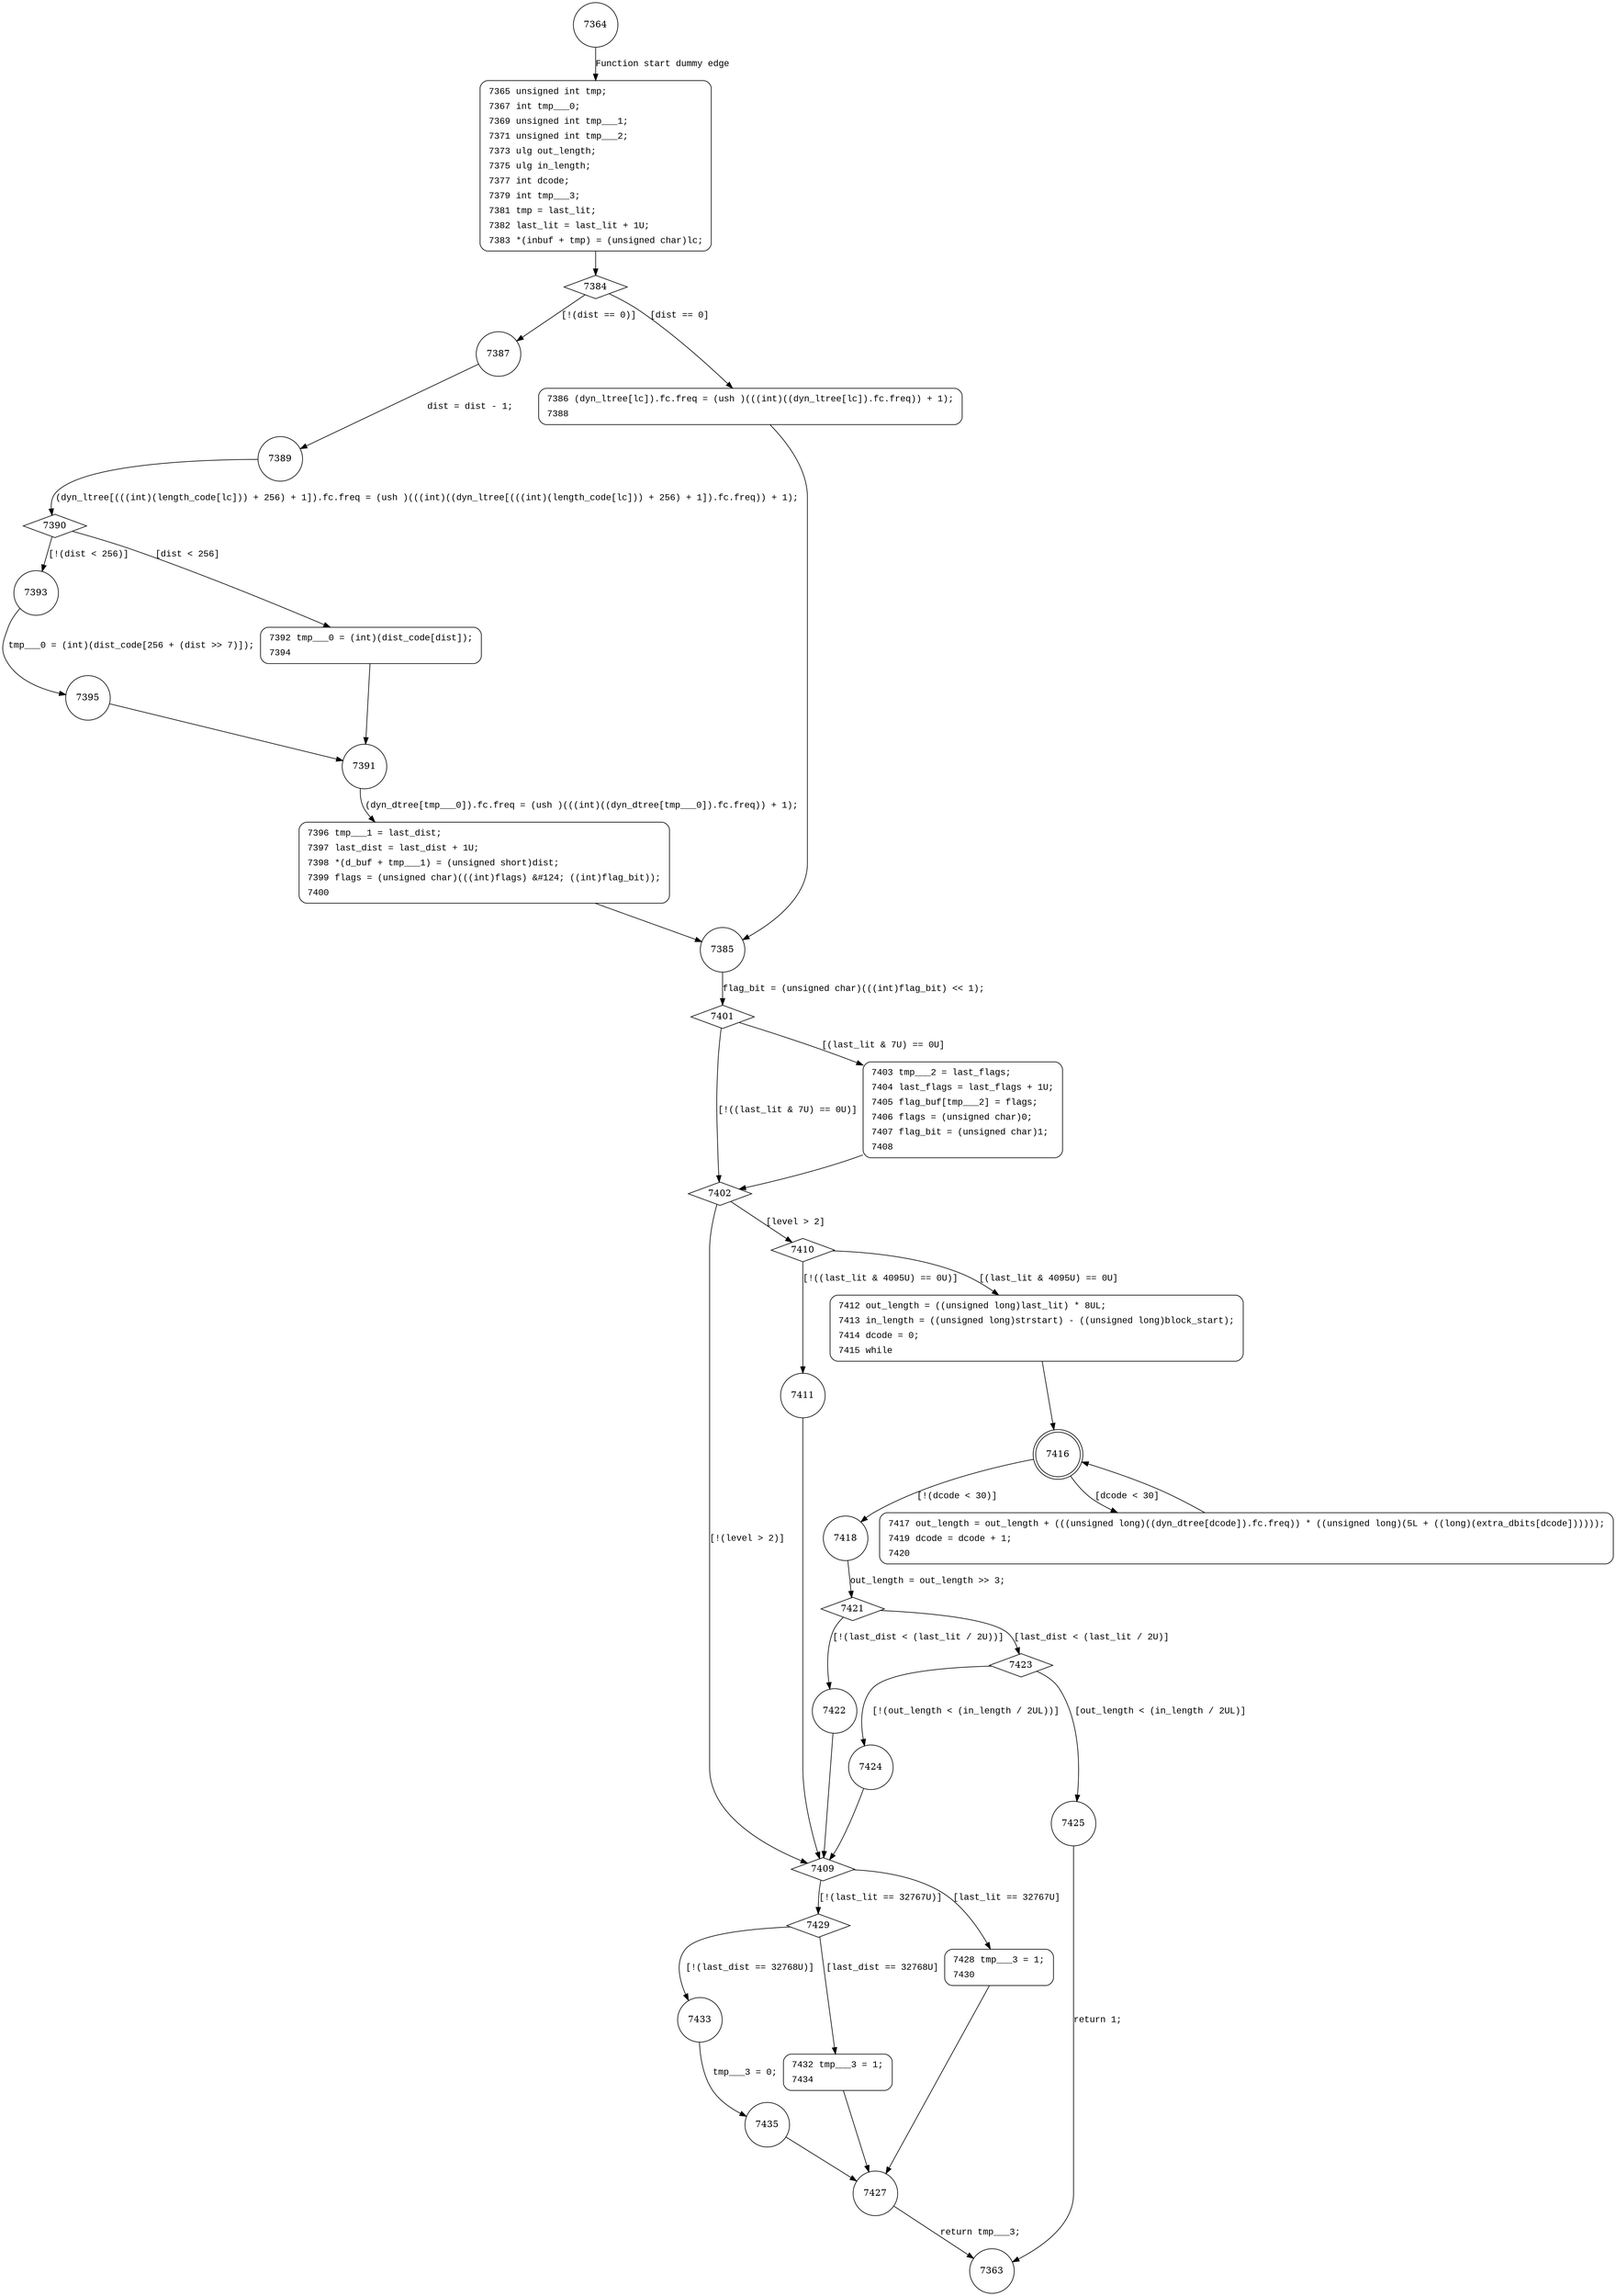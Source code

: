 digraph ct_tally {
7364 [shape="circle"]
7365 [shape="circle"]
7384 [shape="diamond"]
7387 [shape="circle"]
7386 [shape="circle"]
7385 [shape="circle"]
7401 [shape="diamond"]
7402 [shape="diamond"]
7403 [shape="circle"]
7409 [shape="diamond"]
7410 [shape="diamond"]
7411 [shape="circle"]
7412 [shape="circle"]
7416 [shape="doublecircle"]
7418 [shape="circle"]
7417 [shape="circle"]
7421 [shape="diamond"]
7422 [shape="circle"]
7423 [shape="diamond"]
7424 [shape="circle"]
7425 [shape="circle"]
7429 [shape="diamond"]
7428 [shape="circle"]
7427 [shape="circle"]
7363 [shape="circle"]
7433 [shape="circle"]
7432 [shape="circle"]
7435 [shape="circle"]
7389 [shape="circle"]
7390 [shape="diamond"]
7393 [shape="circle"]
7392 [shape="circle"]
7391 [shape="circle"]
7396 [shape="circle"]
7395 [shape="circle"]
7365 [style="filled,bold" penwidth="1" fillcolor="white" fontname="Courier New" shape="Mrecord" label=<<table border="0" cellborder="0" cellpadding="3" bgcolor="white"><tr><td align="right">7365</td><td align="left">unsigned int tmp;</td></tr><tr><td align="right">7367</td><td align="left">int tmp___0;</td></tr><tr><td align="right">7369</td><td align="left">unsigned int tmp___1;</td></tr><tr><td align="right">7371</td><td align="left">unsigned int tmp___2;</td></tr><tr><td align="right">7373</td><td align="left">ulg out_length;</td></tr><tr><td align="right">7375</td><td align="left">ulg in_length;</td></tr><tr><td align="right">7377</td><td align="left">int dcode;</td></tr><tr><td align="right">7379</td><td align="left">int tmp___3;</td></tr><tr><td align="right">7381</td><td align="left">tmp = last_lit;</td></tr><tr><td align="right">7382</td><td align="left">last_lit = last_lit + 1U;</td></tr><tr><td align="right">7383</td><td align="left">*(inbuf + tmp) = (unsigned char)lc;</td></tr></table>>]
7365 -> 7384[label=""]
7386 [style="filled,bold" penwidth="1" fillcolor="white" fontname="Courier New" shape="Mrecord" label=<<table border="0" cellborder="0" cellpadding="3" bgcolor="white"><tr><td align="right">7386</td><td align="left">(dyn_ltree[lc]).fc.freq = (ush )(((int)((dyn_ltree[lc]).fc.freq)) + 1);</td></tr><tr><td align="right">7388</td><td align="left"></td></tr></table>>]
7386 -> 7385[label=""]
7403 [style="filled,bold" penwidth="1" fillcolor="white" fontname="Courier New" shape="Mrecord" label=<<table border="0" cellborder="0" cellpadding="3" bgcolor="white"><tr><td align="right">7403</td><td align="left">tmp___2 = last_flags;</td></tr><tr><td align="right">7404</td><td align="left">last_flags = last_flags + 1U;</td></tr><tr><td align="right">7405</td><td align="left">flag_buf[tmp___2] = flags;</td></tr><tr><td align="right">7406</td><td align="left">flags = (unsigned char)0;</td></tr><tr><td align="right">7407</td><td align="left">flag_bit = (unsigned char)1;</td></tr><tr><td align="right">7408</td><td align="left"></td></tr></table>>]
7403 -> 7402[label=""]
7412 [style="filled,bold" penwidth="1" fillcolor="white" fontname="Courier New" shape="Mrecord" label=<<table border="0" cellborder="0" cellpadding="3" bgcolor="white"><tr><td align="right">7412</td><td align="left">out_length = ((unsigned long)last_lit) * 8UL;</td></tr><tr><td align="right">7413</td><td align="left">in_length = ((unsigned long)strstart) - ((unsigned long)block_start);</td></tr><tr><td align="right">7414</td><td align="left">dcode = 0;</td></tr><tr><td align="right">7415</td><td align="left">while</td></tr></table>>]
7412 -> 7416[label=""]
7417 [style="filled,bold" penwidth="1" fillcolor="white" fontname="Courier New" shape="Mrecord" label=<<table border="0" cellborder="0" cellpadding="3" bgcolor="white"><tr><td align="right">7417</td><td align="left">out_length = out_length + (((unsigned long)((dyn_dtree[dcode]).fc.freq)) * ((unsigned long)(5L + ((long)(extra_dbits[dcode])))));</td></tr><tr><td align="right">7419</td><td align="left">dcode = dcode + 1;</td></tr><tr><td align="right">7420</td><td align="left"></td></tr></table>>]
7417 -> 7416[label=""]
7428 [style="filled,bold" penwidth="1" fillcolor="white" fontname="Courier New" shape="Mrecord" label=<<table border="0" cellborder="0" cellpadding="3" bgcolor="white"><tr><td align="right">7428</td><td align="left">tmp___3 = 1;</td></tr><tr><td align="right">7430</td><td align="left"></td></tr></table>>]
7428 -> 7427[label=""]
7432 [style="filled,bold" penwidth="1" fillcolor="white" fontname="Courier New" shape="Mrecord" label=<<table border="0" cellborder="0" cellpadding="3" bgcolor="white"><tr><td align="right">7432</td><td align="left">tmp___3 = 1;</td></tr><tr><td align="right">7434</td><td align="left"></td></tr></table>>]
7432 -> 7427[label=""]
7392 [style="filled,bold" penwidth="1" fillcolor="white" fontname="Courier New" shape="Mrecord" label=<<table border="0" cellborder="0" cellpadding="3" bgcolor="white"><tr><td align="right">7392</td><td align="left">tmp___0 = (int)(dist_code[dist]);</td></tr><tr><td align="right">7394</td><td align="left"></td></tr></table>>]
7392 -> 7391[label=""]
7396 [style="filled,bold" penwidth="1" fillcolor="white" fontname="Courier New" shape="Mrecord" label=<<table border="0" cellborder="0" cellpadding="3" bgcolor="white"><tr><td align="right">7396</td><td align="left">tmp___1 = last_dist;</td></tr><tr><td align="right">7397</td><td align="left">last_dist = last_dist + 1U;</td></tr><tr><td align="right">7398</td><td align="left">*(d_buf + tmp___1) = (unsigned short)dist;</td></tr><tr><td align="right">7399</td><td align="left">flags = (unsigned char)(((int)flags) &amp;#124; ((int)flag_bit));</td></tr><tr><td align="right">7400</td><td align="left"></td></tr></table>>]
7396 -> 7385[label=""]
7364 -> 7365 [label="Function start dummy edge" fontname="Courier New"]
7384 -> 7387 [label="[!(dist == 0)]" fontname="Courier New"]
7384 -> 7386 [label="[dist == 0]" fontname="Courier New"]
7385 -> 7401 [label="flag_bit = (unsigned char)(((int)flag_bit) << 1);" fontname="Courier New"]
7401 -> 7402 [label="[!((last_lit & 7U) == 0U)]" fontname="Courier New"]
7401 -> 7403 [label="[(last_lit & 7U) == 0U]" fontname="Courier New"]
7402 -> 7409 [label="[!(level > 2)]" fontname="Courier New"]
7402 -> 7410 [label="[level > 2]" fontname="Courier New"]
7410 -> 7411 [label="[!((last_lit & 4095U) == 0U)]" fontname="Courier New"]
7410 -> 7412 [label="[(last_lit & 4095U) == 0U]" fontname="Courier New"]
7416 -> 7418 [label="[!(dcode < 30)]" fontname="Courier New"]
7416 -> 7417 [label="[dcode < 30]" fontname="Courier New"]
7418 -> 7421 [label="out_length = out_length >> 3;" fontname="Courier New"]
7421 -> 7422 [label="[!(last_dist < (last_lit / 2U))]" fontname="Courier New"]
7421 -> 7423 [label="[last_dist < (last_lit / 2U)]" fontname="Courier New"]
7423 -> 7424 [label="[!(out_length < (in_length / 2UL))]" fontname="Courier New"]
7423 -> 7425 [label="[out_length < (in_length / 2UL)]" fontname="Courier New"]
7424 -> 7409 [label="" fontname="Courier New"]
7409 -> 7429 [label="[!(last_lit == 32767U)]" fontname="Courier New"]
7409 -> 7428 [label="[last_lit == 32767U]" fontname="Courier New"]
7427 -> 7363 [label="return tmp___3;" fontname="Courier New"]
7429 -> 7433 [label="[!(last_dist == 32768U)]" fontname="Courier New"]
7429 -> 7432 [label="[last_dist == 32768U]" fontname="Courier New"]
7433 -> 7435 [label="tmp___3 = 0;" fontname="Courier New"]
7422 -> 7409 [label="" fontname="Courier New"]
7387 -> 7389 [label="dist = dist - 1;" fontname="Courier New"]
7390 -> 7393 [label="[!(dist < 256)]" fontname="Courier New"]
7390 -> 7392 [label="[dist < 256]" fontname="Courier New"]
7391 -> 7396 [label="(dyn_dtree[tmp___0]).fc.freq = (ush )(((int)((dyn_dtree[tmp___0]).fc.freq)) + 1);" fontname="Courier New"]
7393 -> 7395 [label="tmp___0 = (int)(dist_code[256 + (dist >> 7)]);" fontname="Courier New"]
7425 -> 7363 [label="return 1;" fontname="Courier New"]
7435 -> 7427 [label="" fontname="Courier New"]
7411 -> 7409 [label="" fontname="Courier New"]
7389 -> 7390 [label="(dyn_ltree[(((int)(length_code[lc])) + 256) + 1]).fc.freq = (ush )(((int)((dyn_ltree[(((int)(length_code[lc])) + 256) + 1]).fc.freq)) + 1);" fontname="Courier New"]
7395 -> 7391 [label="" fontname="Courier New"]
}